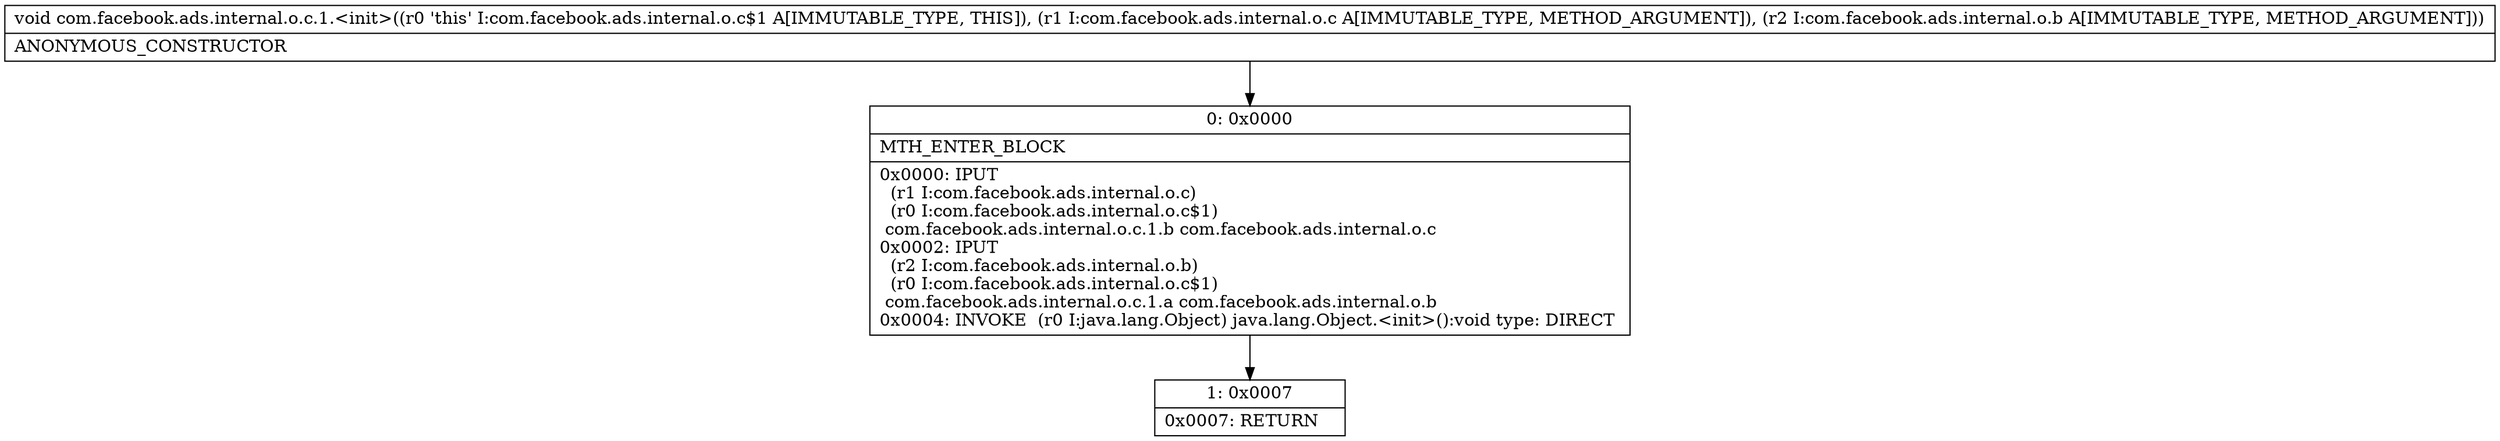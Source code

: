 digraph "CFG forcom.facebook.ads.internal.o.c.1.\<init\>(Lcom\/facebook\/ads\/internal\/o\/c;Lcom\/facebook\/ads\/internal\/o\/b;)V" {
Node_0 [shape=record,label="{0\:\ 0x0000|MTH_ENTER_BLOCK\l|0x0000: IPUT  \l  (r1 I:com.facebook.ads.internal.o.c)\l  (r0 I:com.facebook.ads.internal.o.c$1)\l com.facebook.ads.internal.o.c.1.b com.facebook.ads.internal.o.c \l0x0002: IPUT  \l  (r2 I:com.facebook.ads.internal.o.b)\l  (r0 I:com.facebook.ads.internal.o.c$1)\l com.facebook.ads.internal.o.c.1.a com.facebook.ads.internal.o.b \l0x0004: INVOKE  (r0 I:java.lang.Object) java.lang.Object.\<init\>():void type: DIRECT \l}"];
Node_1 [shape=record,label="{1\:\ 0x0007|0x0007: RETURN   \l}"];
MethodNode[shape=record,label="{void com.facebook.ads.internal.o.c.1.\<init\>((r0 'this' I:com.facebook.ads.internal.o.c$1 A[IMMUTABLE_TYPE, THIS]), (r1 I:com.facebook.ads.internal.o.c A[IMMUTABLE_TYPE, METHOD_ARGUMENT]), (r2 I:com.facebook.ads.internal.o.b A[IMMUTABLE_TYPE, METHOD_ARGUMENT]))  | ANONYMOUS_CONSTRUCTOR\l}"];
MethodNode -> Node_0;
Node_0 -> Node_1;
}

